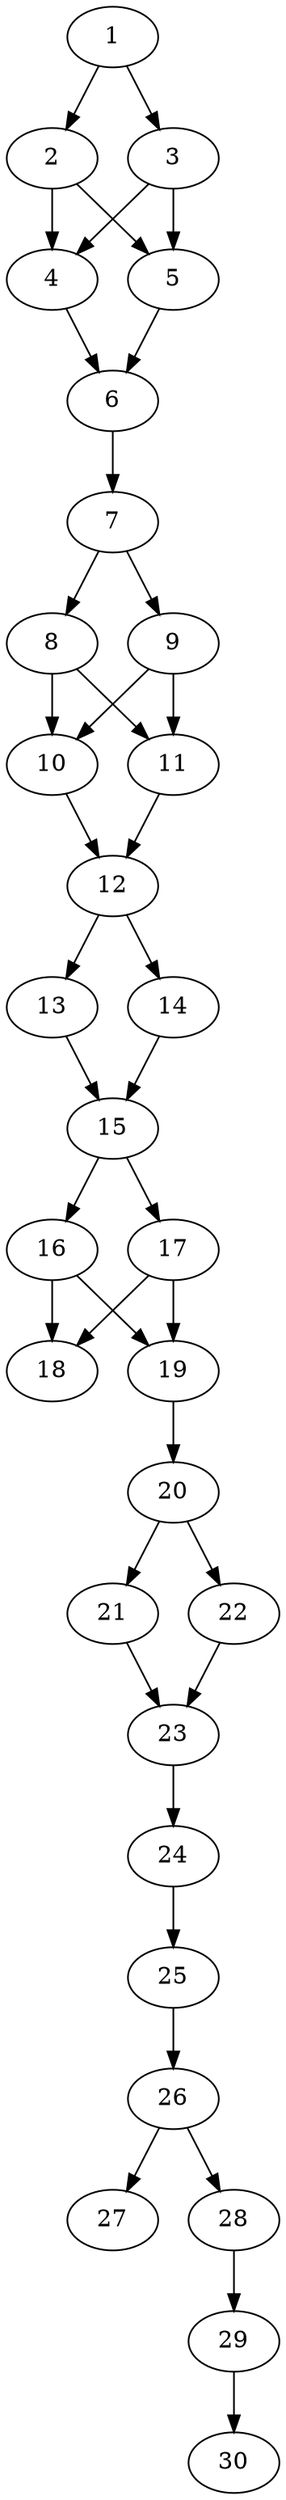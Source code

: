 // DAG automatically generated by daggen at Thu Oct  3 14:04:18 2019
// ./daggen --dot -n 30 --ccr 0.3 --fat 0.3 --regular 0.7 --density 0.7 --mindata 5242880 --maxdata 52428800 
digraph G {
  1 [size="54422187", alpha="0.00", expect_size="16326656"] 
  1 -> 2 [size ="16326656"]
  1 -> 3 [size ="16326656"]
  2 [size="59023360", alpha="0.02", expect_size="17707008"] 
  2 -> 4 [size ="17707008"]
  2 -> 5 [size ="17707008"]
  3 [size="70529707", alpha="0.15", expect_size="21158912"] 
  3 -> 4 [size ="21158912"]
  3 -> 5 [size ="21158912"]
  4 [size="60617387", alpha="0.14", expect_size="18185216"] 
  4 -> 6 [size ="18185216"]
  5 [size="149684907", alpha="0.17", expect_size="44905472"] 
  5 -> 6 [size ="44905472"]
  6 [size="102345387", alpha="0.17", expect_size="30703616"] 
  6 -> 7 [size ="30703616"]
  7 [size="30460587", alpha="0.16", expect_size="9138176"] 
  7 -> 8 [size ="9138176"]
  7 -> 9 [size ="9138176"]
  8 [size="170827093", alpha="0.15", expect_size="51248128"] 
  8 -> 10 [size ="51248128"]
  8 -> 11 [size ="51248128"]
  9 [size="50916693", alpha="0.17", expect_size="15275008"] 
  9 -> 10 [size ="15275008"]
  9 -> 11 [size ="15275008"]
  10 [size="91303253", alpha="0.18", expect_size="27390976"] 
  10 -> 12 [size ="27390976"]
  11 [size="172571307", alpha="0.04", expect_size="51771392"] 
  11 -> 12 [size ="51771392"]
  12 [size="173810347", alpha="0.01", expect_size="52143104"] 
  12 -> 13 [size ="52143104"]
  12 -> 14 [size ="52143104"]
  13 [size="34833067", alpha="0.08", expect_size="10449920"] 
  13 -> 15 [size ="10449920"]
  14 [size="151767040", alpha="0.17", expect_size="45530112"] 
  14 -> 15 [size ="45530112"]
  15 [size="102816427", alpha="0.07", expect_size="30844928"] 
  15 -> 16 [size ="30844928"]
  15 -> 17 [size ="30844928"]
  16 [size="78209707", alpha="0.12", expect_size="23462912"] 
  16 -> 18 [size ="23462912"]
  16 -> 19 [size ="23462912"]
  17 [size="57695573", alpha="0.04", expect_size="17308672"] 
  17 -> 18 [size ="17308672"]
  17 -> 19 [size ="17308672"]
  18 [size="24436053", alpha="0.19", expect_size="7330816"] 
  19 [size="145636693", alpha="0.18", expect_size="43691008"] 
  19 -> 20 [size ="43691008"]
  20 [size="123388587", alpha="0.14", expect_size="37016576"] 
  20 -> 21 [size ="37016576"]
  20 -> 22 [size ="37016576"]
  21 [size="107834027", alpha="0.15", expect_size="32350208"] 
  21 -> 23 [size ="32350208"]
  22 [size="137547093", alpha="0.01", expect_size="41264128"] 
  22 -> 23 [size ="41264128"]
  23 [size="144779947", alpha="0.14", expect_size="43433984"] 
  23 -> 24 [size ="43433984"]
  24 [size="50984960", alpha="0.12", expect_size="15295488"] 
  24 -> 25 [size ="15295488"]
  25 [size="25873067", alpha="0.08", expect_size="7761920"] 
  25 -> 26 [size ="7761920"]
  26 [size="78045867", alpha="0.13", expect_size="23413760"] 
  26 -> 27 [size ="23413760"]
  26 -> 28 [size ="23413760"]
  27 [size="169601707", alpha="0.01", expect_size="50880512"] 
  28 [size="44994560", alpha="0.08", expect_size="13498368"] 
  28 -> 29 [size ="13498368"]
  29 [size="37580800", alpha="0.19", expect_size="11274240"] 
  29 -> 30 [size ="11274240"]
  30 [size="23596373", alpha="0.00", expect_size="7078912"] 
}
